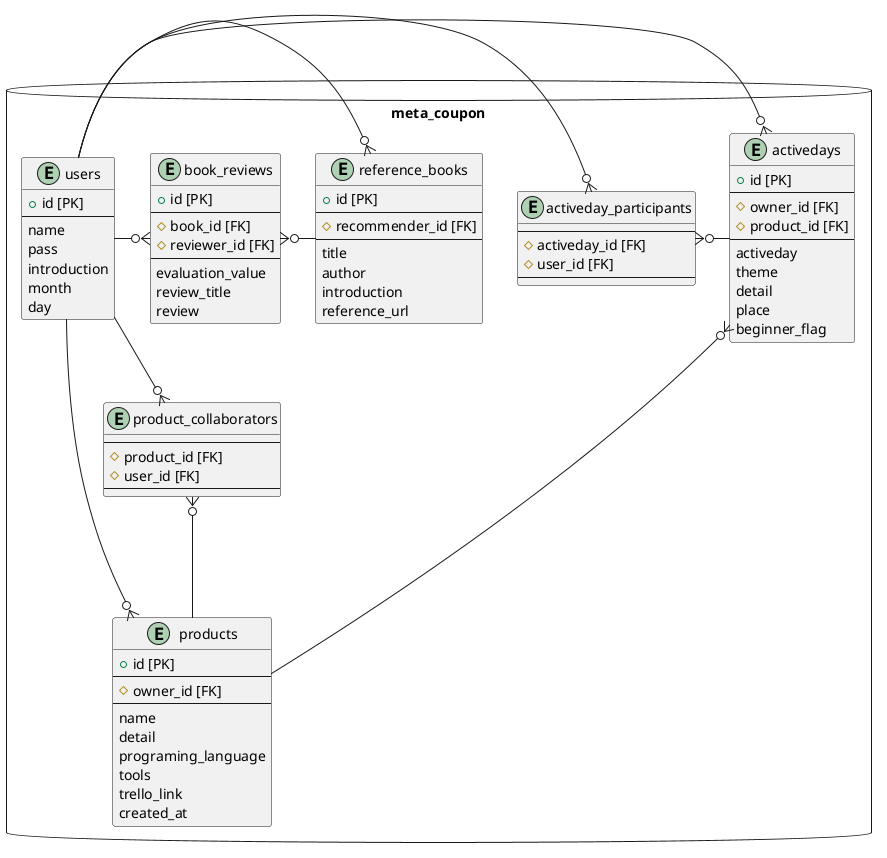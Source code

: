 @startuml EntityRelationship

package "meta_coupon" as meta_coupon <<Database>> {

    entity "users" as users {
        + id [PK]
        --
        name
        pass
        introduction
        month
        day
       }

    entity "activedays" as activedays {
        + id [PK]
        --
        # owner_id [FK]
        # product_id [FK]
        --
        activeday
        theme
        detail
        place
        beginner_flag
    }

    entity "activeday_participants" as activeday_participants {
    --
    # activeday_id [FK]
    # user_id [FK]
    --
    }

    entity "products" as products {
        + id [PK]
        --
        # owner_id [FK]
        --
        name
        detail
        programing_language
        tools
        trello_link
        created_at
    }

    entity "product_collaborators" as product_collaborators {
        --
        # product_id [FK]
        # user_id [FK]
        --
    }

    entity "reference_books" as reference_books {
        + id [PK]
        --
        # recommender_id [FK]
        --
        title
        author
        introduction
        reference_url
    }

    entity "book_reviews" as book_reviews {
        + id [PK]
        --
        # book_id [FK]
        # reviewer_id [FK]
        --
        evaluation_value
        review_title
        review
    }

users --ri--o{activedays
users --ri--o{activeday_participants
users --ri--o{products
users --ri--o{product_collaborators
users --ri--o{reference_books
users --ri--o{book_reviews
activedays --le--o{activeday_participants
products --le--o{product_collaborators
products --up--o{activedays
reference_books --le--o{book_reviews

@enduml